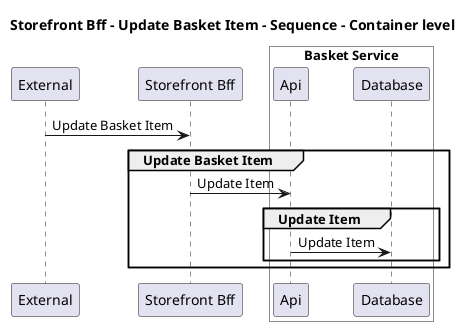 @startuml

title Storefront Bff - Update Basket Item - Sequence - Container level

participant "External" as C4InterFlow.SoftwareSystems.ExternalSystem
participant "Storefront Bff" as ECommercePlatform.SoftwareSystems.StorefrontBff

box "Basket Service" #White
    participant "Api" as ECommercePlatform.SoftwareSystems.BasketService.Containers.Api
    participant "Database" as ECommercePlatform.SoftwareSystems.BasketService.Containers.Database
end box


C4InterFlow.SoftwareSystems.ExternalSystem -> ECommercePlatform.SoftwareSystems.StorefrontBff : Update Basket Item
group Update Basket Item
ECommercePlatform.SoftwareSystems.StorefrontBff -> ECommercePlatform.SoftwareSystems.BasketService.Containers.Api : Update Item
group Update Item
ECommercePlatform.SoftwareSystems.BasketService.Containers.Api -> ECommercePlatform.SoftwareSystems.BasketService.Containers.Database : Update Item
end
end


@enduml
